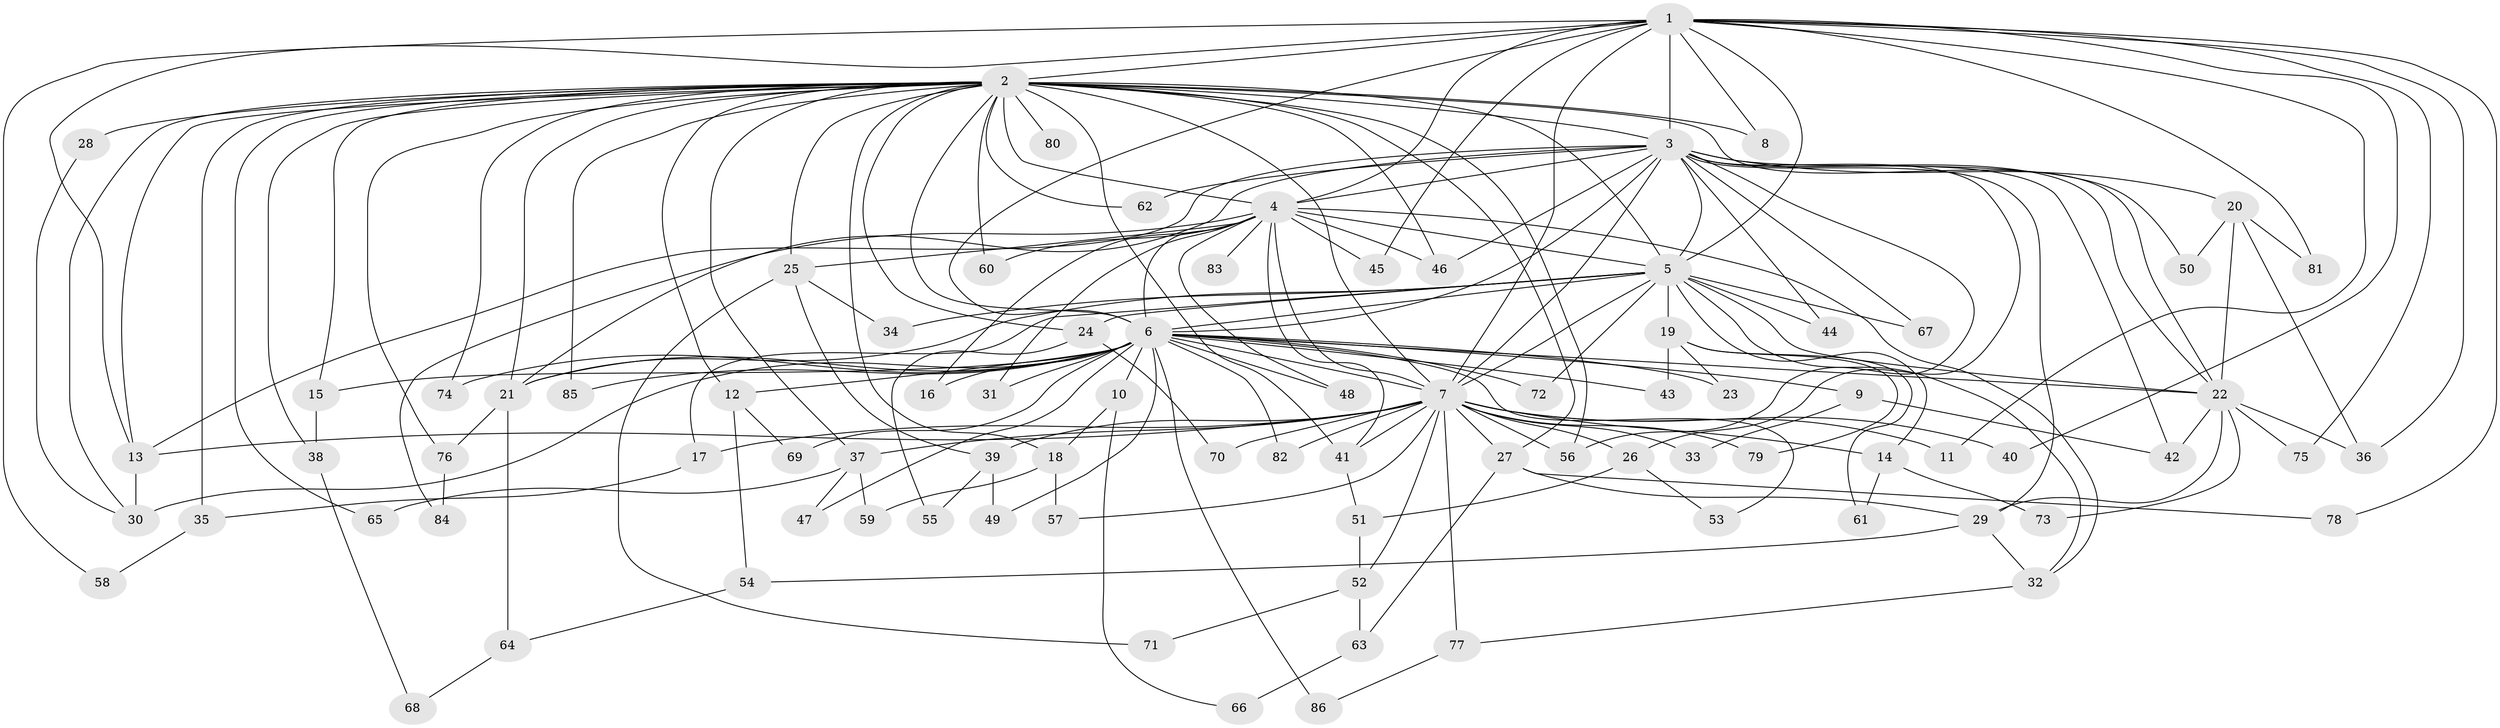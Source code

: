 // original degree distribution, {20: 0.00819672131147541, 28: 0.00819672131147541, 25: 0.00819672131147541, 22: 0.01639344262295082, 14: 0.00819672131147541, 36: 0.00819672131147541, 21: 0.01639344262295082, 19: 0.00819672131147541, 2: 0.5081967213114754, 4: 0.13934426229508196, 3: 0.20491803278688525, 6: 0.02459016393442623, 5: 0.040983606557377046}
// Generated by graph-tools (version 1.1) at 2025/49/03/04/25 22:49:25]
// undirected, 86 vertices, 188 edges
graph export_dot {
  node [color=gray90,style=filled];
  1;
  2;
  3;
  4;
  5;
  6;
  7;
  8;
  9;
  10;
  11;
  12;
  13;
  14;
  15;
  16;
  17;
  18;
  19;
  20;
  21;
  22;
  23;
  24;
  25;
  26;
  27;
  28;
  29;
  30;
  31;
  32;
  33;
  34;
  35;
  36;
  37;
  38;
  39;
  40;
  41;
  42;
  43;
  44;
  45;
  46;
  47;
  48;
  49;
  50;
  51;
  52;
  53;
  54;
  55;
  56;
  57;
  58;
  59;
  60;
  61;
  62;
  63;
  64;
  65;
  66;
  67;
  68;
  69;
  70;
  71;
  72;
  73;
  74;
  75;
  76;
  77;
  78;
  79;
  80;
  81;
  82;
  83;
  84;
  85;
  86;
  1 -- 2 [weight=3.0];
  1 -- 3 [weight=2.0];
  1 -- 4 [weight=1.0];
  1 -- 5 [weight=2.0];
  1 -- 6 [weight=1.0];
  1 -- 7 [weight=2.0];
  1 -- 8 [weight=1.0];
  1 -- 11 [weight=1.0];
  1 -- 13 [weight=1.0];
  1 -- 36 [weight=1.0];
  1 -- 40 [weight=1.0];
  1 -- 45 [weight=1.0];
  1 -- 58 [weight=1.0];
  1 -- 75 [weight=1.0];
  1 -- 78 [weight=1.0];
  1 -- 81 [weight=1.0];
  2 -- 3 [weight=3.0];
  2 -- 4 [weight=2.0];
  2 -- 5 [weight=4.0];
  2 -- 6 [weight=2.0];
  2 -- 7 [weight=4.0];
  2 -- 8 [weight=1.0];
  2 -- 12 [weight=1.0];
  2 -- 13 [weight=1.0];
  2 -- 15 [weight=1.0];
  2 -- 18 [weight=1.0];
  2 -- 21 [weight=1.0];
  2 -- 22 [weight=1.0];
  2 -- 24 [weight=1.0];
  2 -- 25 [weight=1.0];
  2 -- 27 [weight=1.0];
  2 -- 28 [weight=2.0];
  2 -- 30 [weight=1.0];
  2 -- 35 [weight=1.0];
  2 -- 37 [weight=2.0];
  2 -- 38 [weight=1.0];
  2 -- 41 [weight=1.0];
  2 -- 46 [weight=1.0];
  2 -- 56 [weight=1.0];
  2 -- 60 [weight=1.0];
  2 -- 62 [weight=1.0];
  2 -- 65 [weight=1.0];
  2 -- 74 [weight=1.0];
  2 -- 76 [weight=1.0];
  2 -- 80 [weight=2.0];
  2 -- 85 [weight=1.0];
  3 -- 4 [weight=1.0];
  3 -- 5 [weight=2.0];
  3 -- 6 [weight=1.0];
  3 -- 7 [weight=2.0];
  3 -- 13 [weight=1.0];
  3 -- 20 [weight=1.0];
  3 -- 21 [weight=1.0];
  3 -- 22 [weight=1.0];
  3 -- 26 [weight=1.0];
  3 -- 29 [weight=1.0];
  3 -- 42 [weight=1.0];
  3 -- 44 [weight=1.0];
  3 -- 46 [weight=1.0];
  3 -- 50 [weight=1.0];
  3 -- 56 [weight=1.0];
  3 -- 62 [weight=1.0];
  3 -- 67 [weight=1.0];
  4 -- 5 [weight=2.0];
  4 -- 6 [weight=1.0];
  4 -- 7 [weight=3.0];
  4 -- 16 [weight=1.0];
  4 -- 25 [weight=1.0];
  4 -- 31 [weight=1.0];
  4 -- 32 [weight=1.0];
  4 -- 41 [weight=1.0];
  4 -- 45 [weight=1.0];
  4 -- 46 [weight=1.0];
  4 -- 48 [weight=1.0];
  4 -- 60 [weight=1.0];
  4 -- 83 [weight=1.0];
  4 -- 84 [weight=1.0];
  5 -- 6 [weight=3.0];
  5 -- 7 [weight=4.0];
  5 -- 14 [weight=1.0];
  5 -- 17 [weight=1.0];
  5 -- 19 [weight=1.0];
  5 -- 21 [weight=1.0];
  5 -- 22 [weight=1.0];
  5 -- 24 [weight=1.0];
  5 -- 32 [weight=1.0];
  5 -- 34 [weight=1.0];
  5 -- 44 [weight=1.0];
  5 -- 67 [weight=1.0];
  5 -- 72 [weight=1.0];
  6 -- 7 [weight=2.0];
  6 -- 9 [weight=2.0];
  6 -- 10 [weight=1.0];
  6 -- 12 [weight=1.0];
  6 -- 15 [weight=1.0];
  6 -- 16 [weight=1.0];
  6 -- 21 [weight=1.0];
  6 -- 22 [weight=2.0];
  6 -- 23 [weight=1.0];
  6 -- 30 [weight=1.0];
  6 -- 31 [weight=1.0];
  6 -- 43 [weight=1.0];
  6 -- 47 [weight=1.0];
  6 -- 48 [weight=1.0];
  6 -- 49 [weight=1.0];
  6 -- 53 [weight=1.0];
  6 -- 69 [weight=1.0];
  6 -- 72 [weight=1.0];
  6 -- 74 [weight=1.0];
  6 -- 82 [weight=1.0];
  6 -- 85 [weight=1.0];
  6 -- 86 [weight=1.0];
  7 -- 11 [weight=2.0];
  7 -- 13 [weight=1.0];
  7 -- 14 [weight=1.0];
  7 -- 17 [weight=1.0];
  7 -- 26 [weight=1.0];
  7 -- 27 [weight=2.0];
  7 -- 33 [weight=1.0];
  7 -- 37 [weight=2.0];
  7 -- 39 [weight=1.0];
  7 -- 40 [weight=1.0];
  7 -- 41 [weight=1.0];
  7 -- 52 [weight=1.0];
  7 -- 56 [weight=1.0];
  7 -- 57 [weight=1.0];
  7 -- 70 [weight=1.0];
  7 -- 77 [weight=1.0];
  7 -- 79 [weight=1.0];
  7 -- 82 [weight=1.0];
  9 -- 33 [weight=1.0];
  9 -- 42 [weight=1.0];
  10 -- 18 [weight=1.0];
  10 -- 66 [weight=1.0];
  12 -- 54 [weight=1.0];
  12 -- 69 [weight=1.0];
  13 -- 30 [weight=2.0];
  14 -- 61 [weight=1.0];
  14 -- 73 [weight=1.0];
  15 -- 38 [weight=1.0];
  17 -- 35 [weight=1.0];
  18 -- 57 [weight=1.0];
  18 -- 59 [weight=1.0];
  19 -- 23 [weight=1.0];
  19 -- 43 [weight=1.0];
  19 -- 61 [weight=1.0];
  19 -- 79 [weight=1.0];
  20 -- 22 [weight=1.0];
  20 -- 36 [weight=1.0];
  20 -- 50 [weight=1.0];
  20 -- 81 [weight=1.0];
  21 -- 64 [weight=1.0];
  21 -- 76 [weight=1.0];
  22 -- 29 [weight=1.0];
  22 -- 36 [weight=1.0];
  22 -- 42 [weight=1.0];
  22 -- 73 [weight=1.0];
  22 -- 75 [weight=1.0];
  24 -- 55 [weight=1.0];
  24 -- 70 [weight=1.0];
  25 -- 34 [weight=1.0];
  25 -- 39 [weight=1.0];
  25 -- 71 [weight=1.0];
  26 -- 51 [weight=1.0];
  26 -- 53 [weight=1.0];
  27 -- 29 [weight=1.0];
  27 -- 63 [weight=1.0];
  27 -- 78 [weight=1.0];
  28 -- 30 [weight=1.0];
  29 -- 32 [weight=1.0];
  29 -- 54 [weight=1.0];
  32 -- 77 [weight=1.0];
  35 -- 58 [weight=1.0];
  37 -- 47 [weight=1.0];
  37 -- 59 [weight=1.0];
  37 -- 65 [weight=1.0];
  38 -- 68 [weight=1.0];
  39 -- 49 [weight=1.0];
  39 -- 55 [weight=1.0];
  41 -- 51 [weight=1.0];
  51 -- 52 [weight=1.0];
  52 -- 63 [weight=1.0];
  52 -- 71 [weight=1.0];
  54 -- 64 [weight=1.0];
  63 -- 66 [weight=1.0];
  64 -- 68 [weight=1.0];
  76 -- 84 [weight=1.0];
  77 -- 86 [weight=1.0];
}
